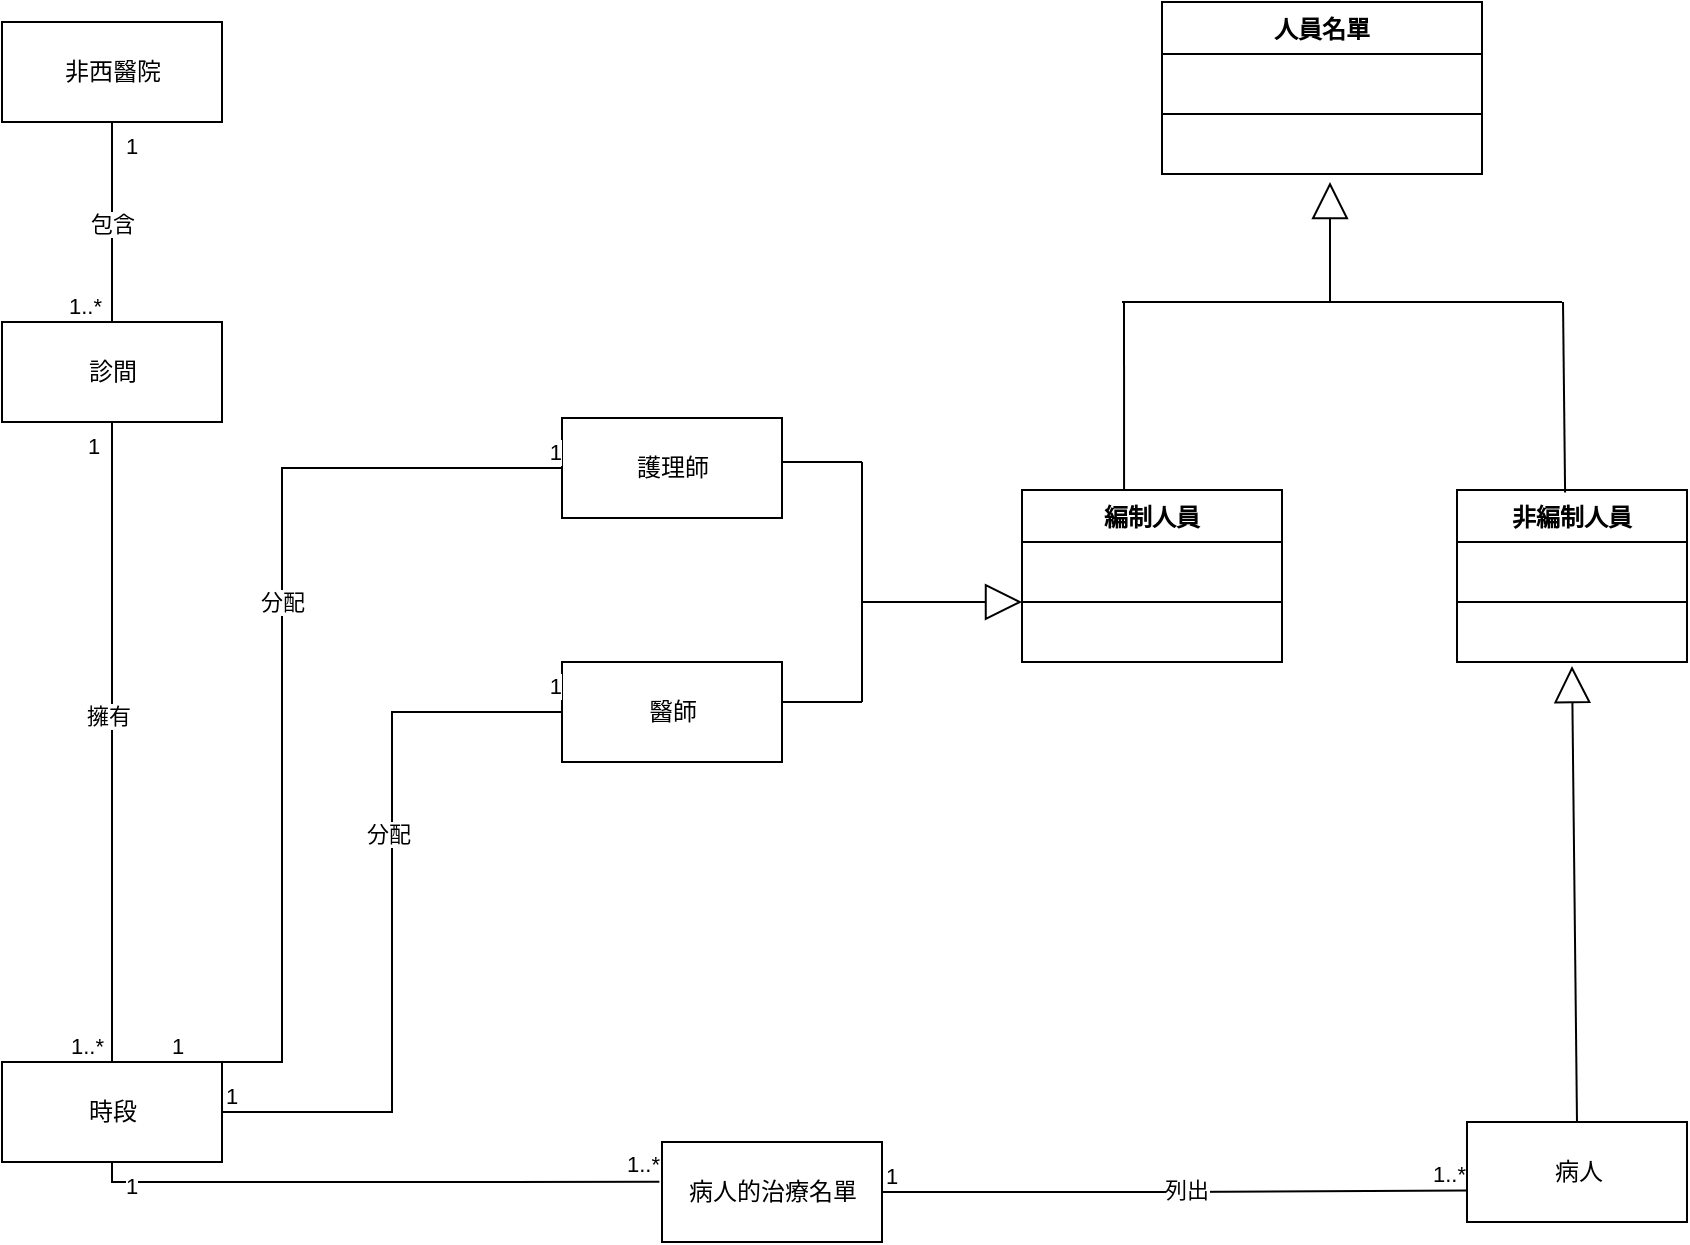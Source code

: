 <mxfile version="17.1.3" type="device"><diagram id="oKyxzHDayaN0CAhAsXDF" name="非西醫院領域模型"><mxGraphModel dx="1185" dy="635" grid="1" gridSize="10" guides="1" tooltips="1" connect="1" arrows="1" fold="1" page="1" pageScale="1" pageWidth="1200" pageHeight="1920" math="0" shadow="0"><root><mxCell id="0"/><mxCell id="1" parent="0"/><mxCell id="gdjPtbXjvq0X5zo69Bbl-1" value="編制人員" style="swimlane;fontStyle=1;align=center;verticalAlign=top;childLayout=stackLayout;horizontal=1;startSize=26;horizontalStack=0;resizeParent=1;resizeParentMax=0;resizeLast=0;collapsible=1;marginBottom=0;" parent="1" vertex="1"><mxGeometry x="680" y="254" width="130" height="86" as="geometry"/></mxCell><mxCell id="gdjPtbXjvq0X5zo69Bbl-2" value=" " style="text;strokeColor=none;fillColor=none;align=center;verticalAlign=top;spacingLeft=4;spacingRight=4;overflow=hidden;rotatable=0;points=[[0,0.5],[1,0.5]];portConstraint=eastwest;" parent="gdjPtbXjvq0X5zo69Bbl-1" vertex="1"><mxGeometry y="26" width="130" height="26" as="geometry"/></mxCell><mxCell id="gdjPtbXjvq0X5zo69Bbl-3" value="" style="line;strokeWidth=1;fillColor=none;align=left;verticalAlign=middle;spacingTop=-1;spacingLeft=3;spacingRight=3;rotatable=0;labelPosition=right;points=[];portConstraint=eastwest;" parent="gdjPtbXjvq0X5zo69Bbl-1" vertex="1"><mxGeometry y="52" width="130" height="8" as="geometry"/></mxCell><mxCell id="gdjPtbXjvq0X5zo69Bbl-4" value=" " style="text;strokeColor=none;fillColor=none;align=center;verticalAlign=top;spacingLeft=4;spacingRight=4;overflow=hidden;rotatable=0;points=[[0,0.5],[1,0.5]];portConstraint=eastwest;" parent="gdjPtbXjvq0X5zo69Bbl-1" vertex="1"><mxGeometry y="60" width="130" height="26" as="geometry"/></mxCell><mxCell id="gdjPtbXjvq0X5zo69Bbl-18" value="人員名單" style="swimlane;fontStyle=1;align=center;verticalAlign=top;childLayout=stackLayout;horizontal=1;startSize=26;horizontalStack=0;resizeParent=1;resizeParentMax=0;resizeLast=0;collapsible=1;marginBottom=0;" parent="1" vertex="1"><mxGeometry x="750" y="10" width="160" height="86" as="geometry"/></mxCell><mxCell id="gdjPtbXjvq0X5zo69Bbl-19" value=" " style="text;strokeColor=none;fillColor=none;align=left;verticalAlign=top;spacingLeft=4;spacingRight=4;overflow=hidden;rotatable=0;points=[[0,0.5],[1,0.5]];portConstraint=eastwest;" parent="gdjPtbXjvq0X5zo69Bbl-18" vertex="1"><mxGeometry y="26" width="160" height="26" as="geometry"/></mxCell><mxCell id="gdjPtbXjvq0X5zo69Bbl-20" value="" style="line;strokeWidth=1;fillColor=none;align=left;verticalAlign=middle;spacingTop=-1;spacingLeft=3;spacingRight=3;rotatable=0;labelPosition=right;points=[];portConstraint=eastwest;" parent="gdjPtbXjvq0X5zo69Bbl-18" vertex="1"><mxGeometry y="52" width="160" height="8" as="geometry"/></mxCell><mxCell id="gdjPtbXjvq0X5zo69Bbl-21" value=" " style="text;strokeColor=none;fillColor=none;align=left;verticalAlign=top;spacingLeft=4;spacingRight=4;overflow=hidden;rotatable=0;points=[[0,0.5],[1,0.5]];portConstraint=eastwest;" parent="gdjPtbXjvq0X5zo69Bbl-18" vertex="1"><mxGeometry y="60" width="160" height="26" as="geometry"/></mxCell><mxCell id="gdjPtbXjvq0X5zo69Bbl-22" value="非編制人員" style="swimlane;fontStyle=1;align=center;verticalAlign=top;childLayout=stackLayout;horizontal=1;startSize=26;horizontalStack=0;resizeParent=1;resizeParentMax=0;resizeLast=0;collapsible=1;marginBottom=0;" parent="1" vertex="1"><mxGeometry x="897.5" y="254" width="115" height="86" as="geometry"/></mxCell><mxCell id="gdjPtbXjvq0X5zo69Bbl-23" value=" " style="text;strokeColor=none;fillColor=none;align=center;verticalAlign=top;spacingLeft=4;spacingRight=4;overflow=hidden;rotatable=0;points=[[0,0.5],[1,0.5]];portConstraint=eastwest;" parent="gdjPtbXjvq0X5zo69Bbl-22" vertex="1"><mxGeometry y="26" width="115" height="26" as="geometry"/></mxCell><mxCell id="gdjPtbXjvq0X5zo69Bbl-24" value="" style="line;strokeWidth=1;fillColor=none;align=left;verticalAlign=middle;spacingTop=-1;spacingLeft=3;spacingRight=3;rotatable=0;labelPosition=right;points=[];portConstraint=eastwest;" parent="gdjPtbXjvq0X5zo69Bbl-22" vertex="1"><mxGeometry y="52" width="115" height="8" as="geometry"/></mxCell><mxCell id="gdjPtbXjvq0X5zo69Bbl-25" value=" " style="text;strokeColor=none;fillColor=none;align=left;verticalAlign=top;spacingLeft=4;spacingRight=4;overflow=hidden;rotatable=0;points=[[0,0.5],[1,0.5]];portConstraint=eastwest;" parent="gdjPtbXjvq0X5zo69Bbl-22" vertex="1"><mxGeometry y="60" width="115" height="26" as="geometry"/></mxCell><mxCell id="UHXW2R6gGSEq-Z4a95OJ-1" value="非西醫院" style="html=1;" parent="1" vertex="1"><mxGeometry x="170" y="20" width="110" height="50" as="geometry"/></mxCell><mxCell id="UHXW2R6gGSEq-Z4a95OJ-2" value="診間" style="html=1;" parent="1" vertex="1"><mxGeometry x="170" y="170" width="110" height="50" as="geometry"/></mxCell><mxCell id="UHXW2R6gGSEq-Z4a95OJ-3" value="醫師" style="html=1;" parent="1" vertex="1"><mxGeometry x="450" y="340" width="110" height="50" as="geometry"/></mxCell><mxCell id="UHXW2R6gGSEq-Z4a95OJ-9" value="" style="endArrow=none;html=1;edgeStyle=orthogonalEdgeStyle;rounded=0;entryX=0;entryY=0.5;entryDx=0;entryDy=0;exitX=1;exitY=0.5;exitDx=0;exitDy=0;" parent="1" source="81R_iscU93rCLyDy0mp--8" target="UHXW2R6gGSEq-Z4a95OJ-3" edge="1"><mxGeometry relative="1" as="geometry"><mxPoint x="350" y="540" as="sourcePoint"/><mxPoint x="520" y="420" as="targetPoint"/></mxGeometry></mxCell><mxCell id="UHXW2R6gGSEq-Z4a95OJ-10" value="1" style="edgeLabel;resizable=0;html=1;align=left;verticalAlign=bottom;" parent="UHXW2R6gGSEq-Z4a95OJ-9" connectable="0" vertex="1"><mxGeometry x="-1" relative="1" as="geometry"/></mxCell><mxCell id="UHXW2R6gGSEq-Z4a95OJ-11" value="1" style="edgeLabel;resizable=0;html=1;align=right;verticalAlign=bottom;" parent="UHXW2R6gGSEq-Z4a95OJ-9" connectable="0" vertex="1"><mxGeometry x="1" relative="1" as="geometry"><mxPoint y="-5" as="offset"/></mxGeometry></mxCell><mxCell id="81R_iscU93rCLyDy0mp--42" value="分配" style="edgeLabel;html=1;align=center;verticalAlign=middle;resizable=0;points=[];" vertex="1" connectable="0" parent="UHXW2R6gGSEq-Z4a95OJ-9"><mxGeometry x="0.211" y="2" relative="1" as="geometry"><mxPoint as="offset"/></mxGeometry></mxCell><mxCell id="81R_iscU93rCLyDy0mp--5" value="" style="endArrow=none;html=1;edgeStyle=orthogonalEdgeStyle;rounded=0;exitX=0.5;exitY=1;exitDx=0;exitDy=0;entryX=0.5;entryY=0;entryDx=0;entryDy=0;" edge="1" parent="1" source="UHXW2R6gGSEq-Z4a95OJ-2" target="81R_iscU93rCLyDy0mp--8"><mxGeometry relative="1" as="geometry"><mxPoint x="460" y="550" as="sourcePoint"/><mxPoint x="294" y="520" as="targetPoint"/></mxGeometry></mxCell><mxCell id="81R_iscU93rCLyDy0mp--6" value="1" style="edgeLabel;resizable=0;html=1;align=left;verticalAlign=bottom;" connectable="0" vertex="1" parent="81R_iscU93rCLyDy0mp--5"><mxGeometry x="-1" relative="1" as="geometry"><mxPoint x="-14" y="20" as="offset"/></mxGeometry></mxCell><mxCell id="81R_iscU93rCLyDy0mp--7" value="1..*" style="edgeLabel;resizable=0;html=1;align=right;verticalAlign=bottom;" connectable="0" vertex="1" parent="81R_iscU93rCLyDy0mp--5"><mxGeometry x="1" relative="1" as="geometry"><mxPoint x="-4" as="offset"/></mxGeometry></mxCell><mxCell id="81R_iscU93rCLyDy0mp--45" value="擁有" style="edgeLabel;html=1;align=center;verticalAlign=middle;resizable=0;points=[];" vertex="1" connectable="0" parent="81R_iscU93rCLyDy0mp--5"><mxGeometry x="-0.084" y="-2" relative="1" as="geometry"><mxPoint as="offset"/></mxGeometry></mxCell><mxCell id="81R_iscU93rCLyDy0mp--8" value="時段" style="html=1;" vertex="1" parent="1"><mxGeometry x="170" y="540" width="110" height="50" as="geometry"/></mxCell><mxCell id="81R_iscU93rCLyDy0mp--9" value="病人的治療名單" style="html=1;" vertex="1" parent="1"><mxGeometry x="500" y="580" width="110" height="50" as="geometry"/></mxCell><mxCell id="81R_iscU93rCLyDy0mp--17" value="病人" style="html=1;" vertex="1" parent="1"><mxGeometry x="902.5" y="570" width="110" height="50" as="geometry"/></mxCell><mxCell id="81R_iscU93rCLyDy0mp--24" value="" style="endArrow=block;endSize=16;endFill=0;html=1;rounded=0;exitX=0.5;exitY=0;exitDx=0;exitDy=0;entryX=0.5;entryY=1.077;entryDx=0;entryDy=0;entryPerimeter=0;" edge="1" parent="1" source="81R_iscU93rCLyDy0mp--17" target="gdjPtbXjvq0X5zo69Bbl-25"><mxGeometry width="160" relative="1" as="geometry"><mxPoint x="962.5" y="500" as="sourcePoint"/><mxPoint x="907.5" y="450" as="targetPoint"/></mxGeometry></mxCell><mxCell id="81R_iscU93rCLyDy0mp--25" value="" style="endArrow=none;html=1;rounded=0;exitX=0.385;exitY=0.07;exitDx=0;exitDy=0;exitPerimeter=0;" edge="1" parent="1"><mxGeometry width="50" height="50" relative="1" as="geometry"><mxPoint x="731.05" y="254.02" as="sourcePoint"/><mxPoint x="731" y="160" as="targetPoint"/></mxGeometry></mxCell><mxCell id="81R_iscU93rCLyDy0mp--26" value="" style="endArrow=none;html=1;rounded=0;exitX=0.47;exitY=0.015;exitDx=0;exitDy=0;exitPerimeter=0;" edge="1" parent="1" source="gdjPtbXjvq0X5zo69Bbl-22"><mxGeometry width="50" height="50" relative="1" as="geometry"><mxPoint x="951" y="250" as="sourcePoint"/><mxPoint x="950.5" y="160" as="targetPoint"/></mxGeometry></mxCell><mxCell id="81R_iscU93rCLyDy0mp--27" value="" style="endArrow=none;html=1;rounded=0;" edge="1" parent="1"><mxGeometry width="50" height="50" relative="1" as="geometry"><mxPoint x="730" y="160" as="sourcePoint"/><mxPoint x="950" y="160" as="targetPoint"/></mxGeometry></mxCell><mxCell id="81R_iscU93rCLyDy0mp--28" value="" style="endArrow=block;endSize=16;endFill=0;html=1;rounded=0;" edge="1" parent="1"><mxGeometry y="-20" width="160" relative="1" as="geometry"><mxPoint x="834" y="160" as="sourcePoint"/><mxPoint x="834" y="100" as="targetPoint"/><mxPoint as="offset"/></mxGeometry></mxCell><mxCell id="81R_iscU93rCLyDy0mp--29" value="護理師" style="html=1;" vertex="1" parent="1"><mxGeometry x="450" y="218" width="110" height="50" as="geometry"/></mxCell><mxCell id="81R_iscU93rCLyDy0mp--33" value="" style="endArrow=none;html=1;edgeStyle=orthogonalEdgeStyle;rounded=0;entryX=0;entryY=0.5;entryDx=0;entryDy=0;exitX=0.75;exitY=0;exitDx=0;exitDy=0;" edge="1" parent="1" source="81R_iscU93rCLyDy0mp--8" target="81R_iscU93rCLyDy0mp--29"><mxGeometry relative="1" as="geometry"><mxPoint x="350" y="320" as="sourcePoint"/><mxPoint x="540" y="310" as="targetPoint"/><Array as="points"><mxPoint x="310" y="540"/><mxPoint x="310" y="243"/></Array></mxGeometry></mxCell><mxCell id="81R_iscU93rCLyDy0mp--34" value="1" style="edgeLabel;resizable=0;html=1;align=left;verticalAlign=bottom;" connectable="0" vertex="1" parent="81R_iscU93rCLyDy0mp--33"><mxGeometry x="-1" relative="1" as="geometry"/></mxCell><mxCell id="81R_iscU93rCLyDy0mp--35" value="1" style="edgeLabel;resizable=0;html=1;align=right;verticalAlign=bottom;" connectable="0" vertex="1" parent="81R_iscU93rCLyDy0mp--33"><mxGeometry x="1" relative="1" as="geometry"/></mxCell><mxCell id="81R_iscU93rCLyDy0mp--41" value="分配" style="edgeLabel;html=1;align=center;verticalAlign=middle;resizable=0;points=[];" vertex="1" connectable="0" parent="81R_iscU93rCLyDy0mp--33"><mxGeometry x="0.165" relative="1" as="geometry"><mxPoint as="offset"/></mxGeometry></mxCell><mxCell id="81R_iscU93rCLyDy0mp--36" value="" style="endArrow=none;html=1;rounded=0;exitX=1;exitY=0.5;exitDx=0;exitDy=0;" edge="1" parent="1"><mxGeometry width="50" height="50" relative="1" as="geometry"><mxPoint x="560" y="240" as="sourcePoint"/><mxPoint x="600" y="240" as="targetPoint"/></mxGeometry></mxCell><mxCell id="81R_iscU93rCLyDy0mp--38" value="" style="endArrow=none;html=1;rounded=0;exitX=1;exitY=0.5;exitDx=0;exitDy=0;" edge="1" parent="1"><mxGeometry width="50" height="50" relative="1" as="geometry"><mxPoint x="560" y="360" as="sourcePoint"/><mxPoint x="600" y="360" as="targetPoint"/></mxGeometry></mxCell><mxCell id="81R_iscU93rCLyDy0mp--39" value="" style="endArrow=none;html=1;rounded=0;" edge="1" parent="1"><mxGeometry width="50" height="50" relative="1" as="geometry"><mxPoint x="600" y="360" as="sourcePoint"/><mxPoint x="600" y="240" as="targetPoint"/></mxGeometry></mxCell><mxCell id="81R_iscU93rCLyDy0mp--40" value="" style="endArrow=block;endSize=16;endFill=0;html=1;rounded=0;" edge="1" parent="1"><mxGeometry width="160" relative="1" as="geometry"><mxPoint x="600" y="310" as="sourcePoint"/><mxPoint x="680" y="310" as="targetPoint"/></mxGeometry></mxCell><mxCell id="81R_iscU93rCLyDy0mp--48" value="" style="endArrow=none;html=1;edgeStyle=orthogonalEdgeStyle;rounded=0;exitX=1;exitY=0.5;exitDx=0;exitDy=0;entryX=0.001;entryY=0.684;entryDx=0;entryDy=0;entryPerimeter=0;" edge="1" parent="1" source="81R_iscU93rCLyDy0mp--9" target="81R_iscU93rCLyDy0mp--17"><mxGeometry relative="1" as="geometry"><mxPoint x="670" y="620" as="sourcePoint"/><mxPoint x="830" y="620" as="targetPoint"/></mxGeometry></mxCell><mxCell id="81R_iscU93rCLyDy0mp--49" value="1" style="edgeLabel;resizable=0;html=1;align=left;verticalAlign=bottom;" connectable="0" vertex="1" parent="81R_iscU93rCLyDy0mp--48"><mxGeometry x="-1" relative="1" as="geometry"/></mxCell><mxCell id="81R_iscU93rCLyDy0mp--50" value="1..*" style="edgeLabel;resizable=0;html=1;align=right;verticalAlign=bottom;" connectable="0" vertex="1" parent="81R_iscU93rCLyDy0mp--48"><mxGeometry x="1" relative="1" as="geometry"/></mxCell><mxCell id="81R_iscU93rCLyDy0mp--51" value="列出" style="edgeLabel;html=1;align=center;verticalAlign=middle;resizable=0;points=[];" vertex="1" connectable="0" parent="81R_iscU93rCLyDy0mp--48"><mxGeometry x="0.043" relative="1" as="geometry"><mxPoint as="offset"/></mxGeometry></mxCell><mxCell id="81R_iscU93rCLyDy0mp--55" value="" style="endArrow=none;html=1;edgeStyle=orthogonalEdgeStyle;rounded=0;exitX=0.5;exitY=1;exitDx=0;exitDy=0;entryX=-0.012;entryY=0.397;entryDx=0;entryDy=0;entryPerimeter=0;" edge="1" parent="1" source="81R_iscU93rCLyDy0mp--8" target="81R_iscU93rCLyDy0mp--9"><mxGeometry relative="1" as="geometry"><mxPoint x="240" y="610" as="sourcePoint"/><mxPoint x="490" y="610" as="targetPoint"/></mxGeometry></mxCell><mxCell id="81R_iscU93rCLyDy0mp--56" value="1" style="edgeLabel;resizable=0;html=1;align=left;verticalAlign=bottom;" connectable="0" vertex="1" parent="81R_iscU93rCLyDy0mp--55"><mxGeometry x="-1" relative="1" as="geometry"><mxPoint x="5" y="20" as="offset"/></mxGeometry></mxCell><mxCell id="81R_iscU93rCLyDy0mp--57" value="1..*" style="edgeLabel;resizable=0;html=1;align=right;verticalAlign=bottom;" connectable="0" vertex="1" parent="81R_iscU93rCLyDy0mp--55"><mxGeometry x="1" relative="1" as="geometry"><mxPoint x="1" as="offset"/></mxGeometry></mxCell><mxCell id="81R_iscU93rCLyDy0mp--58" value="" style="endArrow=none;html=1;edgeStyle=orthogonalEdgeStyle;rounded=0;exitX=0.5;exitY=1;exitDx=0;exitDy=0;entryX=0.5;entryY=0;entryDx=0;entryDy=0;" edge="1" parent="1" source="UHXW2R6gGSEq-Z4a95OJ-1" target="UHXW2R6gGSEq-Z4a95OJ-2"><mxGeometry relative="1" as="geometry"><mxPoint x="410" y="310" as="sourcePoint"/><mxPoint x="570" y="310" as="targetPoint"/></mxGeometry></mxCell><mxCell id="81R_iscU93rCLyDy0mp--59" value="1" style="edgeLabel;resizable=0;html=1;align=left;verticalAlign=bottom;" connectable="0" vertex="1" parent="81R_iscU93rCLyDy0mp--58"><mxGeometry x="-1" relative="1" as="geometry"><mxPoint x="5" y="20" as="offset"/></mxGeometry></mxCell><mxCell id="81R_iscU93rCLyDy0mp--60" value="1..*" style="edgeLabel;resizable=0;html=1;align=right;verticalAlign=bottom;" connectable="0" vertex="1" parent="81R_iscU93rCLyDy0mp--58"><mxGeometry x="1" relative="1" as="geometry"><mxPoint x="-5" as="offset"/></mxGeometry></mxCell><mxCell id="81R_iscU93rCLyDy0mp--61" value="包含" style="edgeLabel;html=1;align=center;verticalAlign=middle;resizable=0;points=[];" vertex="1" connectable="0" parent="81R_iscU93rCLyDy0mp--58"><mxGeometry x="-0.233" relative="1" as="geometry"><mxPoint y="12" as="offset"/></mxGeometry></mxCell></root></mxGraphModel></diagram></mxfile>